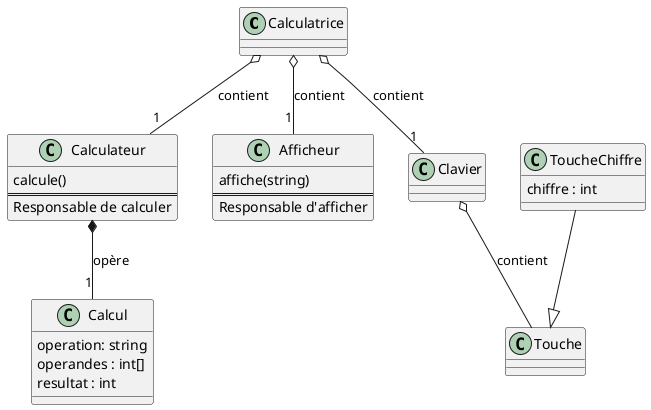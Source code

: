 @startuml Diagramme de classes
' Projet calculatrice (1 opération)
' Analyse sur https://digidoc.app/p/65a500d5ae16d

class Calculatrice
class Calculateur {
calcule()
==
Responsable de calculer
}
class Afficheur {
affiche(string)
==
Responsable d'afficher
}
class Clavier
class Touche
class ToucheChiffre {
chiffre : int
}
Class Calcul {
operation: string
operandes : int[]
resultat : int
}

Clavier o-- Touche : contient
Calculatrice o-- "1" Afficheur : contient
Calculatrice o-- "1" Clavier : contient
Calculatrice o-- "1" Calculateur : contient
Calculateur *-- "1" Calcul : "opère"

ToucheChiffre --|> Touche

@enduml